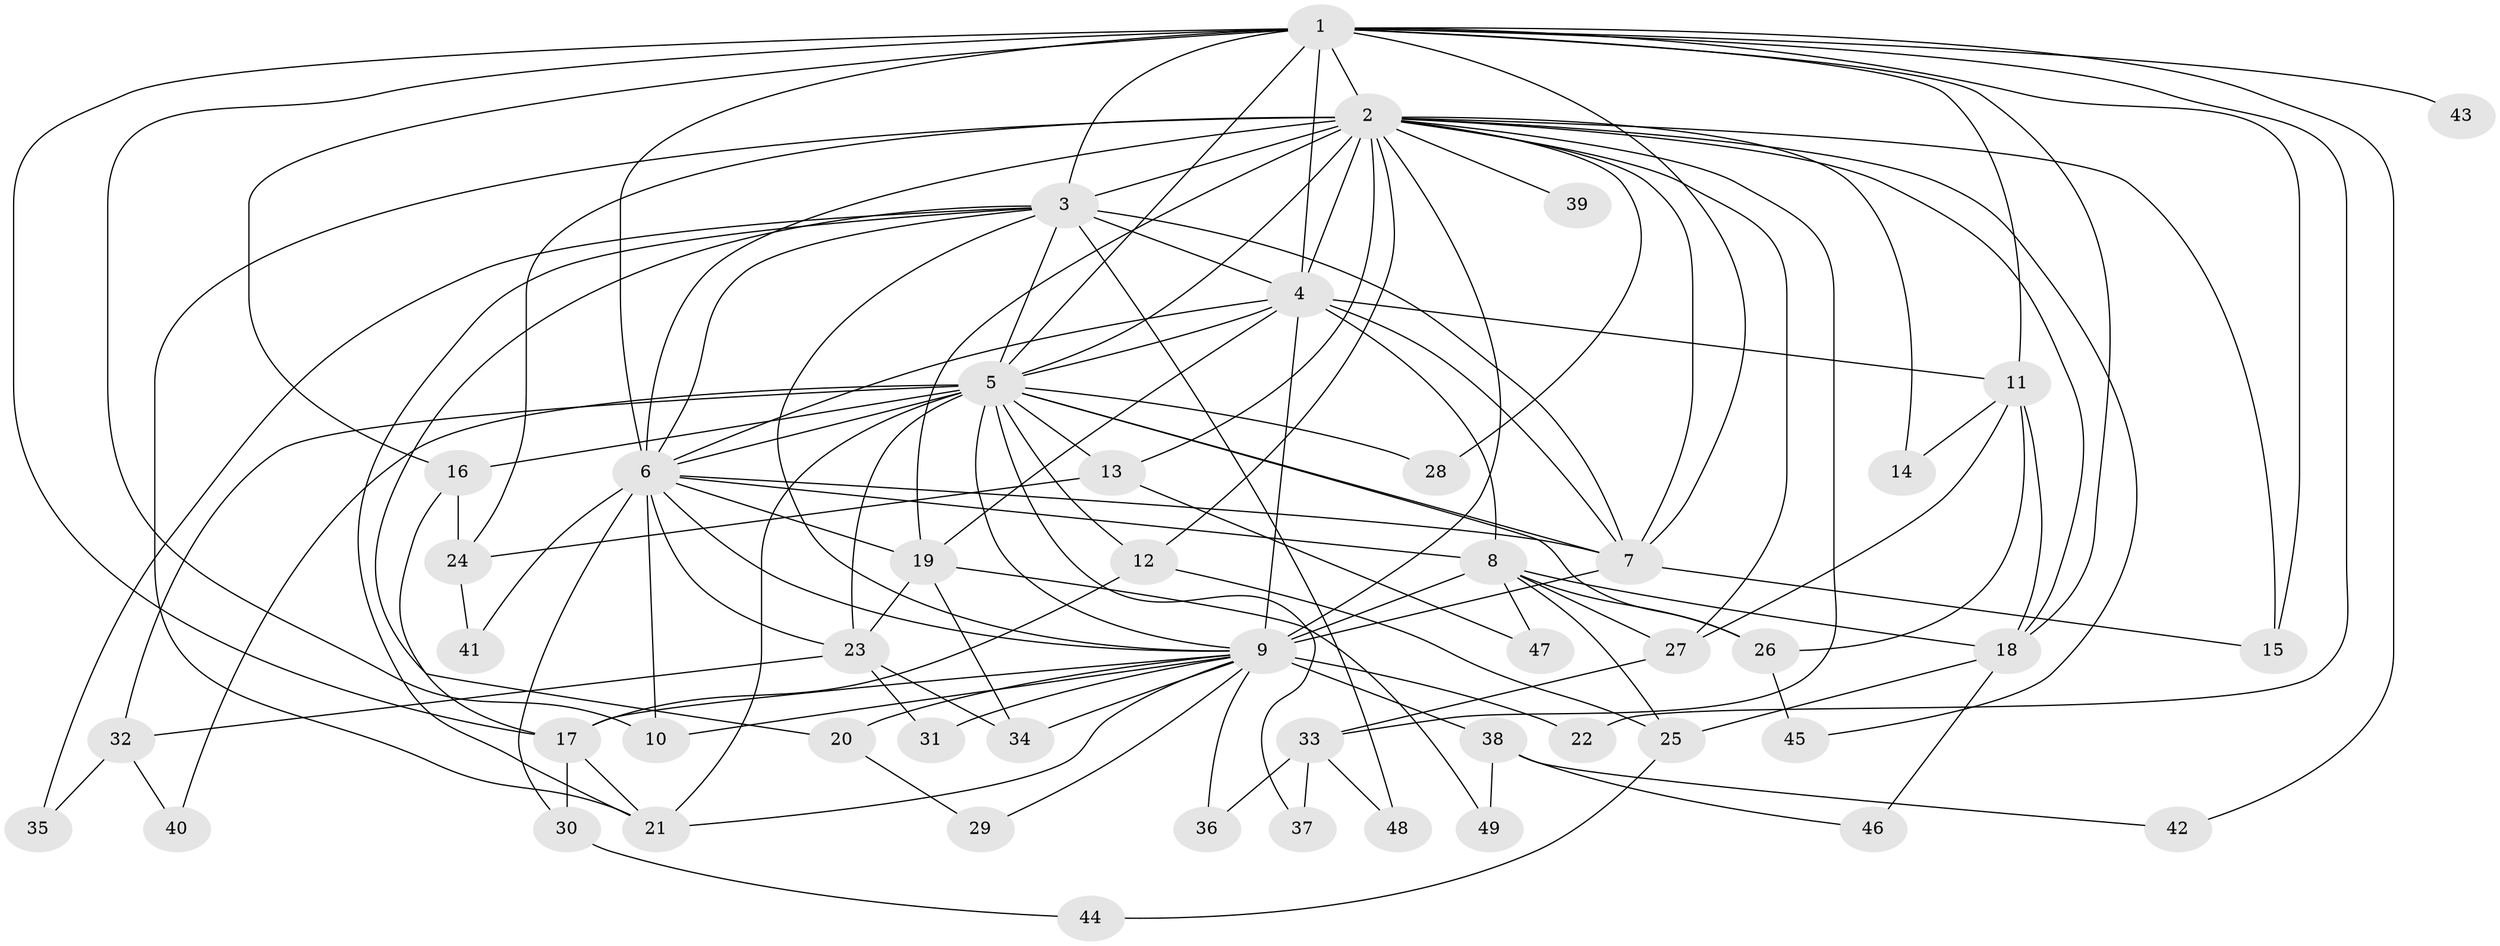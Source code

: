 // original degree distribution, {21: 0.02040816326530612, 19: 0.02040816326530612, 10: 0.01020408163265306, 22: 0.01020408163265306, 18: 0.01020408163265306, 17: 0.01020408163265306, 16: 0.01020408163265306, 28: 0.01020408163265306, 4: 0.1326530612244898, 2: 0.5204081632653061, 3: 0.14285714285714285, 6: 0.02040816326530612, 8: 0.01020408163265306, 5: 0.07142857142857142}
// Generated by graph-tools (version 1.1) at 2025/34/03/09/25 02:34:54]
// undirected, 49 vertices, 123 edges
graph export_dot {
graph [start="1"]
  node [color=gray90,style=filled];
  1;
  2;
  3;
  4;
  5;
  6;
  7;
  8;
  9;
  10;
  11;
  12;
  13;
  14;
  15;
  16;
  17;
  18;
  19;
  20;
  21;
  22;
  23;
  24;
  25;
  26;
  27;
  28;
  29;
  30;
  31;
  32;
  33;
  34;
  35;
  36;
  37;
  38;
  39;
  40;
  41;
  42;
  43;
  44;
  45;
  46;
  47;
  48;
  49;
  1 -- 2 [weight=2.0];
  1 -- 3 [weight=2.0];
  1 -- 4 [weight=1.0];
  1 -- 5 [weight=3.0];
  1 -- 6 [weight=1.0];
  1 -- 7 [weight=1.0];
  1 -- 10 [weight=1.0];
  1 -- 11 [weight=2.0];
  1 -- 15 [weight=1.0];
  1 -- 16 [weight=1.0];
  1 -- 17 [weight=1.0];
  1 -- 18 [weight=1.0];
  1 -- 22 [weight=1.0];
  1 -- 42 [weight=1.0];
  1 -- 43 [weight=1.0];
  2 -- 3 [weight=4.0];
  2 -- 4 [weight=2.0];
  2 -- 5 [weight=4.0];
  2 -- 6 [weight=2.0];
  2 -- 7 [weight=3.0];
  2 -- 9 [weight=3.0];
  2 -- 12 [weight=1.0];
  2 -- 13 [weight=2.0];
  2 -- 14 [weight=1.0];
  2 -- 15 [weight=1.0];
  2 -- 18 [weight=2.0];
  2 -- 19 [weight=1.0];
  2 -- 21 [weight=1.0];
  2 -- 24 [weight=1.0];
  2 -- 27 [weight=1.0];
  2 -- 28 [weight=1.0];
  2 -- 33 [weight=1.0];
  2 -- 39 [weight=2.0];
  2 -- 45 [weight=1.0];
  3 -- 4 [weight=3.0];
  3 -- 5 [weight=4.0];
  3 -- 6 [weight=2.0];
  3 -- 7 [weight=2.0];
  3 -- 9 [weight=1.0];
  3 -- 20 [weight=1.0];
  3 -- 21 [weight=1.0];
  3 -- 35 [weight=1.0];
  3 -- 48 [weight=1.0];
  4 -- 5 [weight=2.0];
  4 -- 6 [weight=1.0];
  4 -- 7 [weight=1.0];
  4 -- 8 [weight=7.0];
  4 -- 9 [weight=1.0];
  4 -- 11 [weight=1.0];
  4 -- 19 [weight=2.0];
  5 -- 6 [weight=3.0];
  5 -- 7 [weight=2.0];
  5 -- 9 [weight=4.0];
  5 -- 12 [weight=1.0];
  5 -- 13 [weight=1.0];
  5 -- 16 [weight=1.0];
  5 -- 21 [weight=1.0];
  5 -- 23 [weight=2.0];
  5 -- 26 [weight=1.0];
  5 -- 28 [weight=1.0];
  5 -- 32 [weight=1.0];
  5 -- 37 [weight=1.0];
  5 -- 40 [weight=1.0];
  6 -- 7 [weight=1.0];
  6 -- 8 [weight=1.0];
  6 -- 9 [weight=1.0];
  6 -- 10 [weight=1.0];
  6 -- 19 [weight=1.0];
  6 -- 23 [weight=1.0];
  6 -- 30 [weight=1.0];
  6 -- 41 [weight=1.0];
  7 -- 9 [weight=17.0];
  7 -- 15 [weight=1.0];
  8 -- 9 [weight=2.0];
  8 -- 18 [weight=2.0];
  8 -- 25 [weight=1.0];
  8 -- 26 [weight=1.0];
  8 -- 27 [weight=1.0];
  8 -- 47 [weight=1.0];
  9 -- 10 [weight=1.0];
  9 -- 17 [weight=2.0];
  9 -- 20 [weight=1.0];
  9 -- 21 [weight=1.0];
  9 -- 22 [weight=1.0];
  9 -- 29 [weight=1.0];
  9 -- 31 [weight=1.0];
  9 -- 34 [weight=1.0];
  9 -- 36 [weight=1.0];
  9 -- 38 [weight=2.0];
  11 -- 14 [weight=1.0];
  11 -- 18 [weight=1.0];
  11 -- 26 [weight=1.0];
  11 -- 27 [weight=1.0];
  12 -- 17 [weight=1.0];
  12 -- 25 [weight=1.0];
  13 -- 24 [weight=1.0];
  13 -- 47 [weight=1.0];
  16 -- 17 [weight=1.0];
  16 -- 24 [weight=1.0];
  17 -- 21 [weight=1.0];
  17 -- 30 [weight=2.0];
  18 -- 25 [weight=1.0];
  18 -- 46 [weight=1.0];
  19 -- 23 [weight=1.0];
  19 -- 34 [weight=1.0];
  19 -- 49 [weight=1.0];
  20 -- 29 [weight=1.0];
  23 -- 31 [weight=1.0];
  23 -- 32 [weight=1.0];
  23 -- 34 [weight=1.0];
  24 -- 41 [weight=1.0];
  25 -- 44 [weight=1.0];
  26 -- 45 [weight=1.0];
  27 -- 33 [weight=1.0];
  30 -- 44 [weight=1.0];
  32 -- 35 [weight=1.0];
  32 -- 40 [weight=1.0];
  33 -- 36 [weight=1.0];
  33 -- 37 [weight=1.0];
  33 -- 48 [weight=1.0];
  38 -- 42 [weight=1.0];
  38 -- 46 [weight=1.0];
  38 -- 49 [weight=1.0];
}
